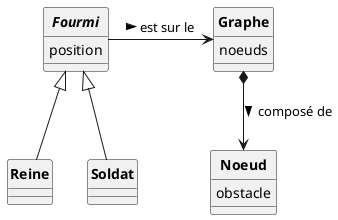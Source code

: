 @startuml
'https://plantuml.com/sequence-diagram
skinparam style strictuml
skinparam classAttributeIconSize 0
skinparam circledCharacterRadius 0
skinparam circledCharacterFontSize 0
skinparam classFontStyle Bold
'autonumber

class Graphe {
noeuds
}
class Noeud{
obstacle
}

abstract Fourmi {
position
}
class Reine extends Fourmi{
}
class Soldat extends Fourmi{
}

Graphe *--> Noeud : composé de >
Fourmi  -> Graphe : est sur le >

@enduml